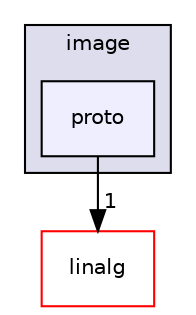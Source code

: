 digraph "/home/runner/work/Sophus/Sophus/cpp/sophus/image/proto" {
  compound=true
  node [ fontsize="10", fontname="Helvetica"];
  edge [ labelfontsize="10", labelfontname="Helvetica"];
  subgraph clusterdir_0ecbeff14e6cb00e787f5838ffd0daf5 {
    graph [ bgcolor="#ddddee", pencolor="black", label="image" fontname="Helvetica", fontsize="10", URL="dir_0ecbeff14e6cb00e787f5838ffd0daf5.html"]
  dir_fb4a9bcefaad733489adaaba99f56443 [shape=box, label="proto", style="filled", fillcolor="#eeeeff", pencolor="black", URL="dir_fb4a9bcefaad733489adaaba99f56443.html"];
  }
  dir_246b32a499e23272b6f273a9e5862f57 [shape=box label="linalg" fillcolor="white" style="filled" color="red" URL="dir_246b32a499e23272b6f273a9e5862f57.html"];
  dir_fb4a9bcefaad733489adaaba99f56443->dir_246b32a499e23272b6f273a9e5862f57 [headlabel="1", labeldistance=1.5 headhref="dir_000008_000012.html"];
}
